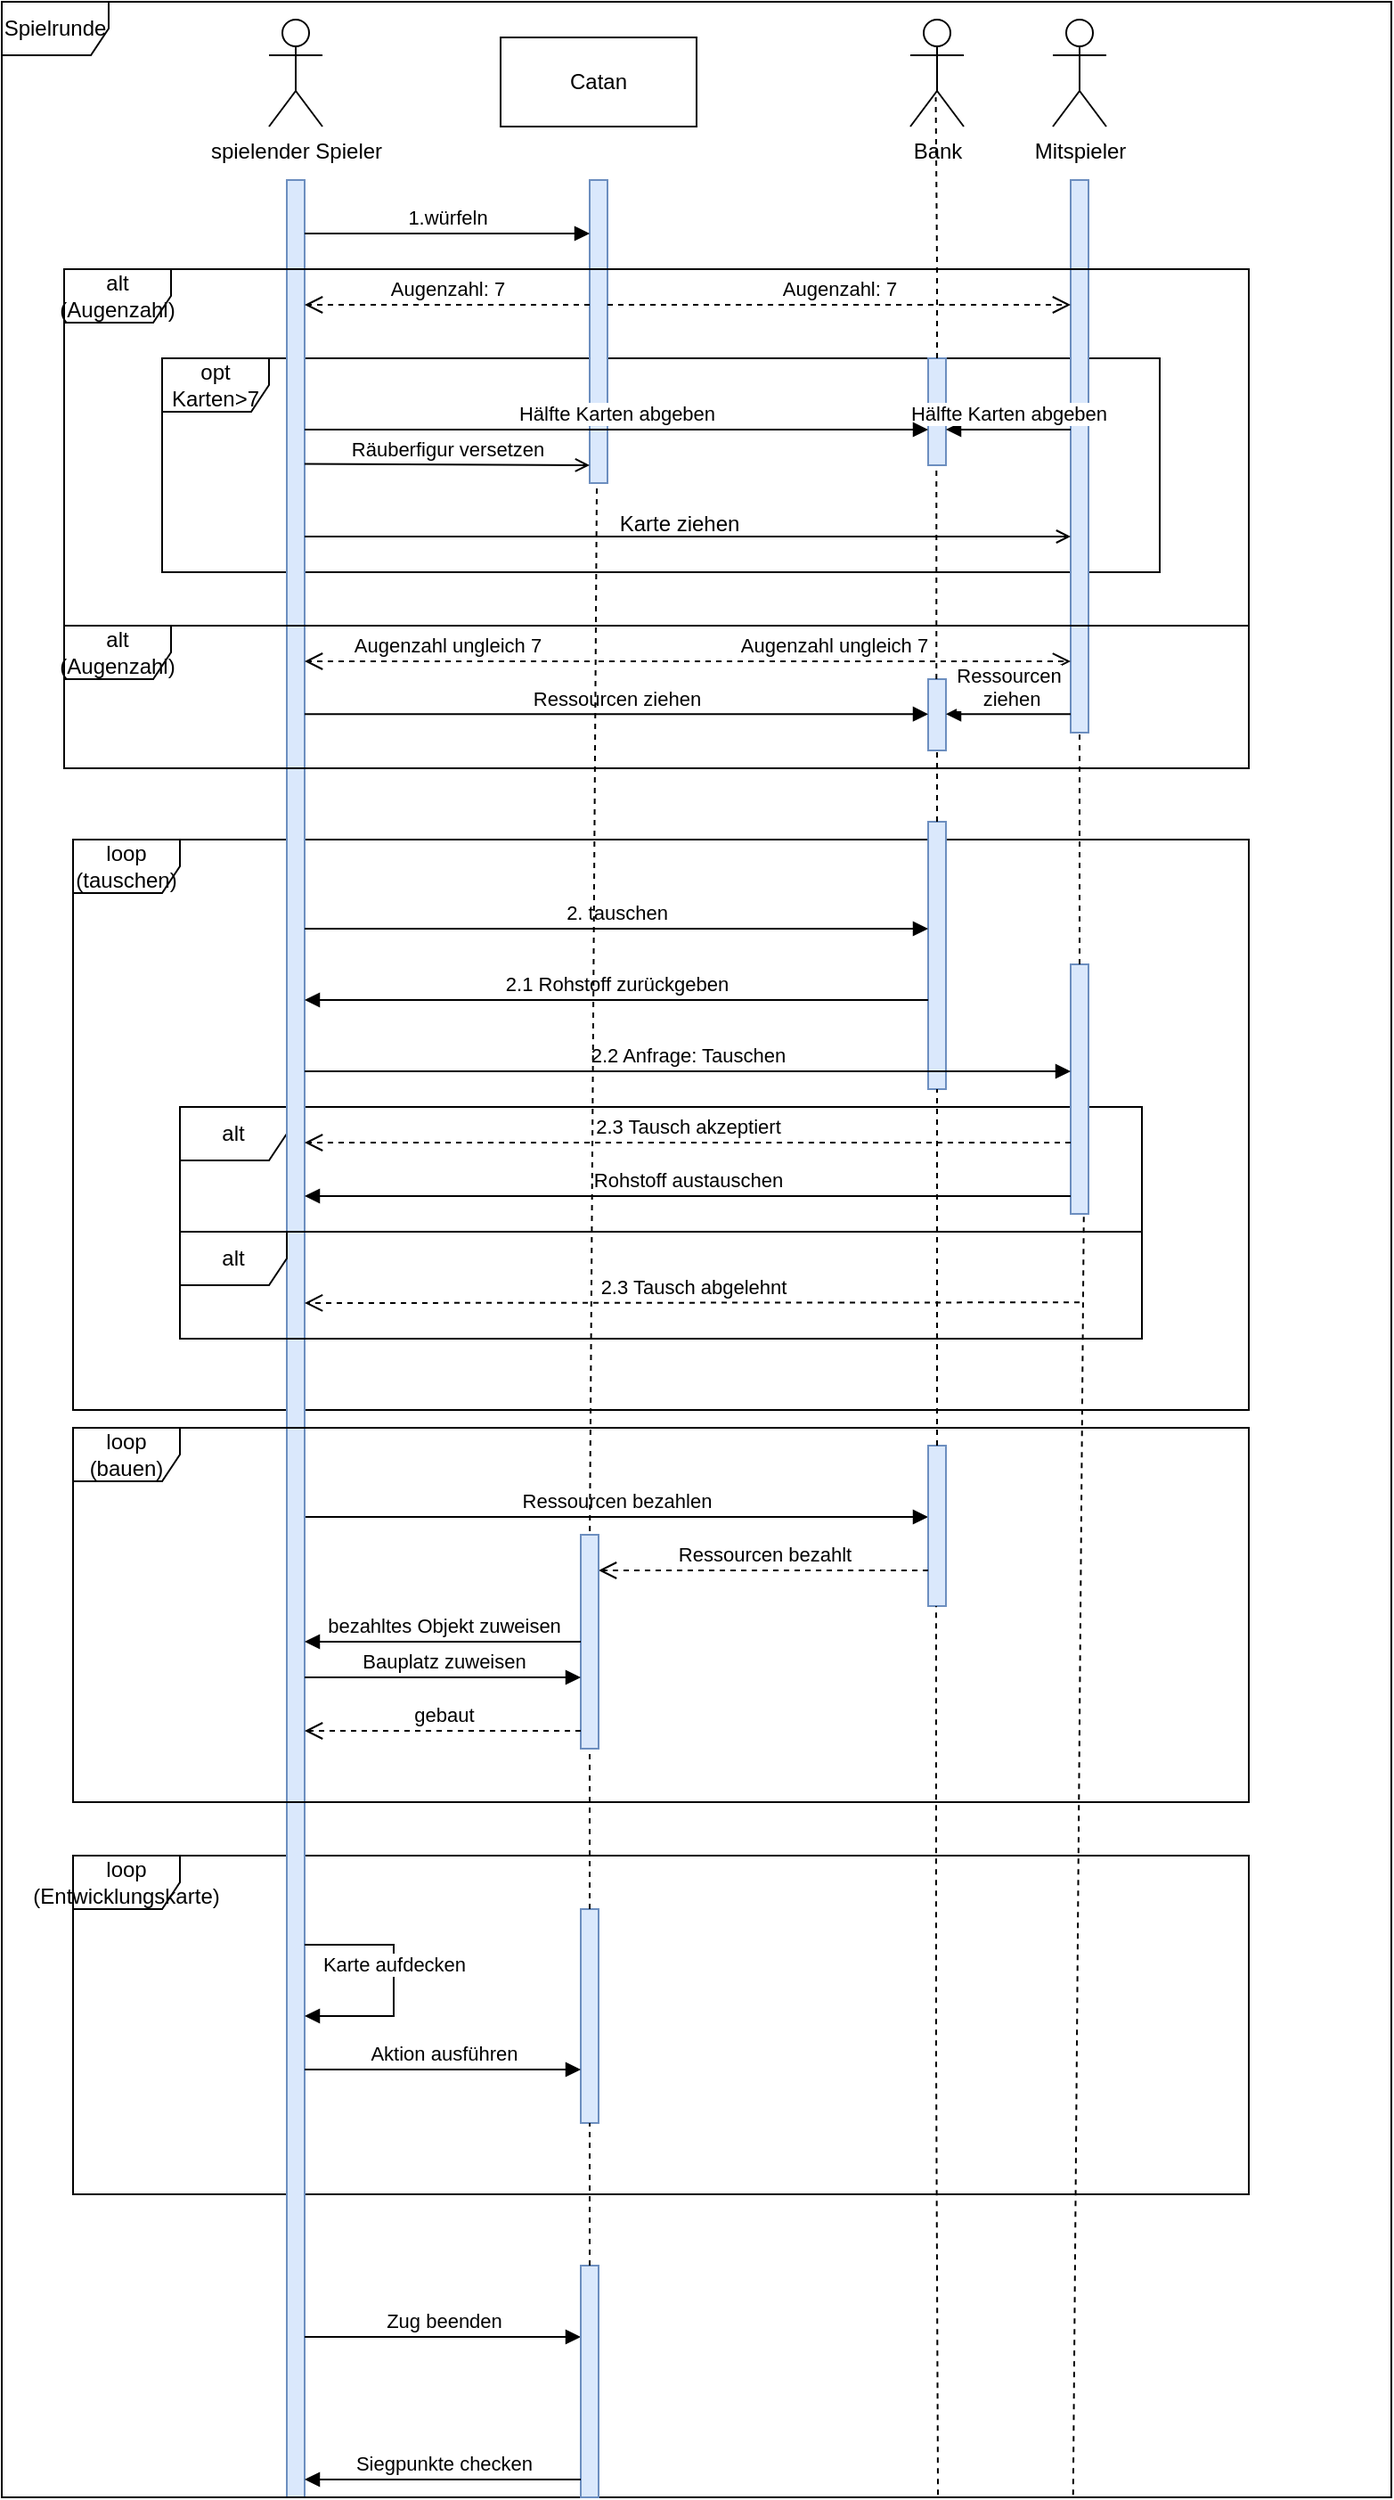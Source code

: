 <mxfile version="22.1.0" type="device">
  <diagram name="Page-1" id="2YBvvXClWsGukQMizWep">
    <mxGraphModel dx="1235" dy="628" grid="1" gridSize="10" guides="1" tooltips="1" connect="1" arrows="1" fold="1" page="1" pageScale="1" pageWidth="850" pageHeight="1100" math="0" shadow="0">
      <root>
        <mxCell id="0" />
        <mxCell id="1" parent="0" />
        <mxCell id="bg8sVhrmhCOxqNakyaFS-79" value="loop (Entwicklungskarte)" style="shape=umlFrame;whiteSpace=wrap;html=1;pointerEvents=0;" vertex="1" parent="1">
          <mxGeometry x="60" y="1050" width="660" height="190" as="geometry" />
        </mxCell>
        <mxCell id="bg8sVhrmhCOxqNakyaFS-25" value="" style="endArrow=none;dashed=1;html=1;rounded=0;entryX=0.479;entryY=1.002;entryDx=0;entryDy=0;entryPerimeter=0;exitX=0.771;exitY=0.999;exitDx=0;exitDy=0;exitPerimeter=0;" edge="1" parent="1" source="bg8sVhrmhCOxqNakyaFS-10">
          <mxGeometry width="50" height="50" relative="1" as="geometry">
            <mxPoint x="622.6" y="1209.72" as="sourcePoint" />
            <mxPoint x="627.39" y="690" as="targetPoint" />
          </mxGeometry>
        </mxCell>
        <mxCell id="bg8sVhrmhCOxqNakyaFS-69" value="Ressourcen bezahlen" style="html=1;verticalAlign=bottom;endArrow=block;curved=0;rounded=0;" edge="1" parent="1" target="bg8sVhrmhCOxqNakyaFS-70">
          <mxGeometry width="80" relative="1" as="geometry">
            <mxPoint x="190" y="860" as="sourcePoint" />
            <mxPoint x="360" y="860" as="targetPoint" />
          </mxGeometry>
        </mxCell>
        <mxCell id="bg8sVhrmhCOxqNakyaFS-58" value="" style="html=1;points=[[0,0,0,0,5],[0,1,0,0,-5],[1,0,0,0,5],[1,1,0,0,-5]];perimeter=orthogonalPerimeter;outlineConnect=0;targetShapes=umlLifeline;portConstraint=eastwest;newEdgeStyle={&quot;curved&quot;:0,&quot;rounded&quot;:0};fillColor=#dae8fc;strokeColor=#6c8ebf;" vertex="1" parent="1">
          <mxGeometry x="540" y="390" width="10" height="40" as="geometry" />
        </mxCell>
        <mxCell id="bg8sVhrmhCOxqNakyaFS-35" value="opt&lt;br&gt;Karten&amp;gt;7" style="shape=umlFrame;whiteSpace=wrap;html=1;pointerEvents=0;" vertex="1" parent="1">
          <mxGeometry x="110" y="210" width="560" height="120" as="geometry" />
        </mxCell>
        <mxCell id="bg8sVhrmhCOxqNakyaFS-39" value="" style="html=1;points=[[0,0,0,0,5],[0,1,0,0,-5],[1,0,0,0,5],[1,1,0,0,-5]];perimeter=orthogonalPerimeter;outlineConnect=0;targetShapes=umlLifeline;portConstraint=eastwest;newEdgeStyle={&quot;curved&quot;:0,&quot;rounded&quot;:0};fillColor=#dae8fc;strokeColor=#6c8ebf;" vertex="1" parent="1">
          <mxGeometry x="540" y="210" width="10" height="60" as="geometry" />
        </mxCell>
        <mxCell id="bg8sVhrmhCOxqNakyaFS-21" value="alt" style="shape=umlFrame;whiteSpace=wrap;html=1;pointerEvents=0;" vertex="1" parent="1">
          <mxGeometry x="120" y="630" width="540" height="70" as="geometry" />
        </mxCell>
        <mxCell id="bg8sVhrmhCOxqNakyaFS-3" value="loop (tauschen)" style="shape=umlFrame;whiteSpace=wrap;html=1;pointerEvents=0;" vertex="1" parent="1">
          <mxGeometry x="60" y="480" width="660" height="320" as="geometry" />
        </mxCell>
        <mxCell id="bg8sVhrmhCOxqNakyaFS-4" value="spielender Spieler" style="shape=umlActor;verticalLabelPosition=bottom;verticalAlign=top;html=1;" vertex="1" parent="1">
          <mxGeometry x="170" y="20" width="30" height="60" as="geometry" />
        </mxCell>
        <mxCell id="bg8sVhrmhCOxqNakyaFS-5" value="Bank" style="shape=umlActor;verticalLabelPosition=bottom;verticalAlign=top;html=1;" vertex="1" parent="1">
          <mxGeometry x="530" y="20" width="30" height="60" as="geometry" />
        </mxCell>
        <mxCell id="bg8sVhrmhCOxqNakyaFS-11" value="Mitspieler" style="shape=umlActor;verticalLabelPosition=bottom;verticalAlign=top;html=1;" vertex="1" parent="1">
          <mxGeometry x="610" y="20" width="30" height="60" as="geometry" />
        </mxCell>
        <mxCell id="bg8sVhrmhCOxqNakyaFS-12" value="" style="html=1;points=[[0,0,0,0,5],[0,1,0,0,-5],[1,0,0,0,5],[1,1,0,0,-5]];perimeter=orthogonalPerimeter;outlineConnect=0;targetShapes=umlLifeline;portConstraint=eastwest;newEdgeStyle={&quot;curved&quot;:0,&quot;rounded&quot;:0};fillColor=#dae8fc;strokeColor=#6c8ebf;" vertex="1" parent="1">
          <mxGeometry x="180" y="110" width="10" height="1300" as="geometry" />
        </mxCell>
        <mxCell id="bg8sVhrmhCOxqNakyaFS-13" value="" style="html=1;points=[[0,0,0,0,5],[0,1,0,0,-5],[1,0,0,0,5],[1,1,0,0,-5]];perimeter=orthogonalPerimeter;outlineConnect=0;targetShapes=umlLifeline;portConstraint=eastwest;newEdgeStyle={&quot;curved&quot;:0,&quot;rounded&quot;:0};fillColor=#dae8fc;strokeColor=#6c8ebf;" vertex="1" parent="1">
          <mxGeometry x="620" y="550" width="10" height="140" as="geometry" />
        </mxCell>
        <mxCell id="bg8sVhrmhCOxqNakyaFS-14" value="" style="html=1;points=[[0,0,0,0,5],[0,1,0,0,-5],[1,0,0,0,5],[1,1,0,0,-5]];perimeter=orthogonalPerimeter;outlineConnect=0;targetShapes=umlLifeline;portConstraint=eastwest;newEdgeStyle={&quot;curved&quot;:0,&quot;rounded&quot;:0};fillColor=#dae8fc;strokeColor=#6c8ebf;" vertex="1" parent="1">
          <mxGeometry x="540" y="470" width="10" height="150" as="geometry" />
        </mxCell>
        <mxCell id="bg8sVhrmhCOxqNakyaFS-16" value="Catan" style="html=1;whiteSpace=wrap;" vertex="1" parent="1">
          <mxGeometry x="300" y="30" width="110" height="50" as="geometry" />
        </mxCell>
        <mxCell id="bg8sVhrmhCOxqNakyaFS-17" value="" style="html=1;points=[[0,0,0,0,5],[0,1,0,0,-5],[1,0,0,0,5],[1,1,0,0,-5]];perimeter=orthogonalPerimeter;outlineConnect=0;targetShapes=umlLifeline;portConstraint=eastwest;newEdgeStyle={&quot;curved&quot;:0,&quot;rounded&quot;:0};fillColor=#dae8fc;strokeColor=#6c8ebf;" vertex="1" parent="1">
          <mxGeometry x="350" y="110" width="10" height="170" as="geometry" />
        </mxCell>
        <mxCell id="bg8sVhrmhCOxqNakyaFS-18" value="2. tauschen" style="html=1;verticalAlign=bottom;endArrow=block;curved=0;rounded=0;" edge="1" parent="1" target="bg8sVhrmhCOxqNakyaFS-14">
          <mxGeometry width="80" relative="1" as="geometry">
            <mxPoint x="190" y="530" as="sourcePoint" />
            <mxPoint x="270" y="530" as="targetPoint" />
          </mxGeometry>
        </mxCell>
        <mxCell id="bg8sVhrmhCOxqNakyaFS-19" value="2.1 Rohstoff zurückgeben" style="html=1;verticalAlign=bottom;endArrow=block;curved=0;rounded=0;" edge="1" parent="1">
          <mxGeometry width="80" relative="1" as="geometry">
            <mxPoint x="540" y="570.0" as="sourcePoint" />
            <mxPoint x="190" y="570.0" as="targetPoint" />
            <Array as="points">
              <mxPoint x="510" y="570" />
            </Array>
          </mxGeometry>
        </mxCell>
        <mxCell id="bg8sVhrmhCOxqNakyaFS-20" value="2.2 Anfrage: Tauschen" style="html=1;verticalAlign=bottom;endArrow=block;curved=0;rounded=0;" edge="1" parent="1" target="bg8sVhrmhCOxqNakyaFS-13">
          <mxGeometry width="80" relative="1" as="geometry">
            <mxPoint x="190" y="610" as="sourcePoint" />
            <mxPoint x="270" y="610" as="targetPoint" />
            <Array as="points">
              <mxPoint x="480" y="610" />
            </Array>
          </mxGeometry>
        </mxCell>
        <mxCell id="bg8sVhrmhCOxqNakyaFS-22" value="alt" style="shape=umlFrame;whiteSpace=wrap;html=1;pointerEvents=0;" vertex="1" parent="1">
          <mxGeometry x="120" y="700" width="540" height="60" as="geometry" />
        </mxCell>
        <mxCell id="bg8sVhrmhCOxqNakyaFS-24" value="2.3 Tausch akzeptiert" style="html=1;verticalAlign=bottom;endArrow=open;dashed=1;endSize=8;curved=0;rounded=0;" edge="1" parent="1">
          <mxGeometry relative="1" as="geometry">
            <mxPoint x="620" y="650" as="sourcePoint" />
            <mxPoint x="190" y="650" as="targetPoint" />
          </mxGeometry>
        </mxCell>
        <mxCell id="bg8sVhrmhCOxqNakyaFS-26" value="2.3 Tausch abgelehnt" style="html=1;verticalAlign=bottom;endArrow=open;dashed=1;endSize=8;curved=0;rounded=0;" edge="1" parent="1">
          <mxGeometry relative="1" as="geometry">
            <mxPoint x="625" y="739.63" as="sourcePoint" />
            <mxPoint x="190" y="740" as="targetPoint" />
          </mxGeometry>
        </mxCell>
        <mxCell id="bg8sVhrmhCOxqNakyaFS-29" value="1.würfeln" style="html=1;verticalAlign=bottom;endArrow=block;curved=0;rounded=0;" edge="1" parent="1" target="bg8sVhrmhCOxqNakyaFS-17">
          <mxGeometry width="80" relative="1" as="geometry">
            <mxPoint x="190" y="140" as="sourcePoint" />
            <mxPoint x="270" y="140" as="targetPoint" />
          </mxGeometry>
        </mxCell>
        <mxCell id="bg8sVhrmhCOxqNakyaFS-32" value="Augenzahl: 7" style="html=1;verticalAlign=bottom;endArrow=open;dashed=1;endSize=8;curved=0;rounded=0;" edge="1" parent="1" source="bg8sVhrmhCOxqNakyaFS-17" target="bg8sVhrmhCOxqNakyaFS-12">
          <mxGeometry relative="1" as="geometry">
            <mxPoint x="270" y="170" as="sourcePoint" />
            <mxPoint x="190" y="170" as="targetPoint" />
            <Array as="points">
              <mxPoint x="270" y="180" />
            </Array>
          </mxGeometry>
        </mxCell>
        <mxCell id="bg8sVhrmhCOxqNakyaFS-34" value="" style="html=1;points=[[0,0,0,0,5],[0,1,0,0,-5],[1,0,0,0,5],[1,1,0,0,-5]];perimeter=orthogonalPerimeter;outlineConnect=0;targetShapes=umlLifeline;portConstraint=eastwest;newEdgeStyle={&quot;curved&quot;:0,&quot;rounded&quot;:0};fillColor=#dae8fc;strokeColor=#6c8ebf;" vertex="1" parent="1">
          <mxGeometry x="620" y="110" width="10" height="310" as="geometry" />
        </mxCell>
        <mxCell id="bg8sVhrmhCOxqNakyaFS-40" value="Hälfte Karten abgeben" style="html=1;verticalAlign=bottom;endArrow=block;curved=0;rounded=0;" edge="1" parent="1" target="bg8sVhrmhCOxqNakyaFS-39">
          <mxGeometry width="80" relative="1" as="geometry">
            <mxPoint x="620" y="250" as="sourcePoint" />
            <mxPoint x="700" y="250" as="targetPoint" />
          </mxGeometry>
        </mxCell>
        <mxCell id="bg8sVhrmhCOxqNakyaFS-49" value="Augenzahl: 7" style="html=1;verticalAlign=bottom;endArrow=open;dashed=1;endSize=8;curved=0;rounded=0;" edge="1" parent="1" source="bg8sVhrmhCOxqNakyaFS-17" target="bg8sVhrmhCOxqNakyaFS-34">
          <mxGeometry relative="1" as="geometry">
            <mxPoint x="360" y="184.64" as="sourcePoint" />
            <mxPoint x="620" y="184.64" as="targetPoint" />
            <Array as="points">
              <mxPoint x="490" y="180" />
            </Array>
          </mxGeometry>
        </mxCell>
        <mxCell id="bg8sVhrmhCOxqNakyaFS-50" value="Hälfte Karten abgeben" style="html=1;verticalAlign=bottom;endArrow=block;curved=0;rounded=0;" edge="1" parent="1">
          <mxGeometry width="80" relative="1" as="geometry">
            <mxPoint x="190" y="250" as="sourcePoint" />
            <mxPoint x="540" y="250" as="targetPoint" />
          </mxGeometry>
        </mxCell>
        <mxCell id="bg8sVhrmhCOxqNakyaFS-51" value="Räuberfigur versetzen" style="html=1;verticalAlign=bottom;endArrow=open;curved=0;rounded=0;endFill=0;" edge="1" parent="1">
          <mxGeometry width="80" relative="1" as="geometry">
            <mxPoint x="190" y="269.31" as="sourcePoint" />
            <mxPoint x="350" y="270" as="targetPoint" />
          </mxGeometry>
        </mxCell>
        <mxCell id="bg8sVhrmhCOxqNakyaFS-52" value="" style="endArrow=open;html=1;rounded=0;endFill=0;" edge="1" parent="1" source="bg8sVhrmhCOxqNakyaFS-12" target="bg8sVhrmhCOxqNakyaFS-34">
          <mxGeometry width="50" height="50" relative="1" as="geometry">
            <mxPoint x="190" y="320" as="sourcePoint" />
            <mxPoint x="240" y="270" as="targetPoint" />
            <Array as="points">
              <mxPoint x="410" y="310" />
            </Array>
          </mxGeometry>
        </mxCell>
        <mxCell id="bg8sVhrmhCOxqNakyaFS-53" value="Karte ziehen" style="text;html=1;align=center;verticalAlign=middle;resizable=0;points=[];autosize=1;strokeColor=none;fillColor=none;" vertex="1" parent="1">
          <mxGeometry x="355" y="288" width="90" height="30" as="geometry" />
        </mxCell>
        <mxCell id="bg8sVhrmhCOxqNakyaFS-54" value="Augenzahl ungleich 7" style="html=1;verticalAlign=bottom;endArrow=open;dashed=1;endSize=8;curved=0;rounded=0;" edge="1" parent="1">
          <mxGeometry relative="1" as="geometry">
            <mxPoint x="350" y="380" as="sourcePoint" />
            <mxPoint x="190" y="380" as="targetPoint" />
            <Array as="points">
              <mxPoint x="270" y="380" />
            </Array>
          </mxGeometry>
        </mxCell>
        <mxCell id="bg8sVhrmhCOxqNakyaFS-55" value="Augenzahl ungleich 7" style="html=1;verticalAlign=bottom;endArrow=open;dashed=1;endSize=8;curved=0;rounded=0;entryX=0;entryY=0.871;entryDx=0;entryDy=0;entryPerimeter=0;" edge="1" parent="1" target="bg8sVhrmhCOxqNakyaFS-34">
          <mxGeometry relative="1" as="geometry">
            <mxPoint x="355" y="380" as="sourcePoint" />
            <mxPoint x="615" y="380" as="targetPoint" />
            <Array as="points">
              <mxPoint x="475" y="380" />
            </Array>
          </mxGeometry>
        </mxCell>
        <mxCell id="bg8sVhrmhCOxqNakyaFS-56" value="Ressourcen ziehen" style="html=1;verticalAlign=bottom;endArrow=block;curved=0;rounded=0;" edge="1" parent="1">
          <mxGeometry width="80" relative="1" as="geometry">
            <mxPoint x="190" y="409.62" as="sourcePoint" />
            <mxPoint x="540" y="409.62" as="targetPoint" />
          </mxGeometry>
        </mxCell>
        <mxCell id="bg8sVhrmhCOxqNakyaFS-57" value="Ressourcen&lt;br&gt;&amp;nbsp;ziehen" style="html=1;verticalAlign=bottom;endArrow=block;curved=0;rounded=0;" edge="1" parent="1">
          <mxGeometry width="80" relative="1" as="geometry">
            <mxPoint x="620" y="409.62" as="sourcePoint" />
            <mxPoint x="550" y="409.62" as="targetPoint" />
          </mxGeometry>
        </mxCell>
        <mxCell id="bg8sVhrmhCOxqNakyaFS-60" value="alt (Augenzahl)" style="shape=umlFrame;whiteSpace=wrap;html=1;pointerEvents=0;" vertex="1" parent="1">
          <mxGeometry x="55" y="160" width="665" height="200" as="geometry" />
        </mxCell>
        <mxCell id="bg8sVhrmhCOxqNakyaFS-61" value="alt&lt;br&gt;(Augenzahl)" style="shape=umlFrame;whiteSpace=wrap;html=1;pointerEvents=0;" vertex="1" parent="1">
          <mxGeometry x="55" y="360" width="665" height="80" as="geometry" />
        </mxCell>
        <mxCell id="bg8sVhrmhCOxqNakyaFS-47" value="" style="endArrow=none;dashed=1;html=1;rounded=0;entryX=-0.011;entryY=-0.227;entryDx=0;entryDy=0;entryPerimeter=0;" edge="1" parent="1" target="bg8sVhrmhCOxqNakyaFS-53">
          <mxGeometry width="50" height="50" relative="1" as="geometry">
            <mxPoint x="350" y="880" as="sourcePoint" />
            <mxPoint x="350" y="330" as="targetPoint" />
          </mxGeometry>
        </mxCell>
        <mxCell id="bg8sVhrmhCOxqNakyaFS-67" value="Rohstoff austauschen" style="html=1;verticalAlign=bottom;endArrow=block;curved=0;rounded=0;" edge="1" parent="1" source="bg8sVhrmhCOxqNakyaFS-13">
          <mxGeometry width="80" relative="1" as="geometry">
            <mxPoint x="540" y="680.0" as="sourcePoint" />
            <mxPoint x="190" y="680.0" as="targetPoint" />
            <Array as="points">
              <mxPoint x="510" y="680" />
            </Array>
          </mxGeometry>
        </mxCell>
        <mxCell id="bg8sVhrmhCOxqNakyaFS-70" value="" style="html=1;points=[[0,0,0,0,5],[0,1,0,0,-5],[1,0,0,0,5],[1,1,0,0,-5]];perimeter=orthogonalPerimeter;outlineConnect=0;targetShapes=umlLifeline;portConstraint=eastwest;newEdgeStyle={&quot;curved&quot;:0,&quot;rounded&quot;:0};fillColor=#dae8fc;strokeColor=#6c8ebf;" vertex="1" parent="1">
          <mxGeometry x="540" y="820" width="10" height="90" as="geometry" />
        </mxCell>
        <mxCell id="bg8sVhrmhCOxqNakyaFS-71" value="Ressourcen bezahlt" style="html=1;verticalAlign=bottom;endArrow=open;dashed=1;endSize=8;curved=0;rounded=0;" edge="1" parent="1" target="bg8sVhrmhCOxqNakyaFS-72">
          <mxGeometry relative="1" as="geometry">
            <mxPoint x="540" y="890" as="sourcePoint" />
            <mxPoint x="460" y="890" as="targetPoint" />
          </mxGeometry>
        </mxCell>
        <mxCell id="bg8sVhrmhCOxqNakyaFS-72" value="" style="html=1;points=[[0,0,0,0,5],[0,1,0,0,-5],[1,0,0,0,5],[1,1,0,0,-5]];perimeter=orthogonalPerimeter;outlineConnect=0;targetShapes=umlLifeline;portConstraint=eastwest;newEdgeStyle={&quot;curved&quot;:0,&quot;rounded&quot;:0};fillColor=#dae8fc;strokeColor=#6c8ebf;" vertex="1" parent="1">
          <mxGeometry x="345" y="870" width="10" height="120" as="geometry" />
        </mxCell>
        <mxCell id="bg8sVhrmhCOxqNakyaFS-75" value="bezahltes Objekt zuweisen" style="html=1;verticalAlign=bottom;endArrow=block;curved=0;rounded=0;" edge="1" parent="1" source="bg8sVhrmhCOxqNakyaFS-72" target="bg8sVhrmhCOxqNakyaFS-12">
          <mxGeometry width="80" relative="1" as="geometry">
            <mxPoint x="280" y="910" as="sourcePoint" />
            <mxPoint x="360" y="910" as="targetPoint" />
          </mxGeometry>
        </mxCell>
        <mxCell id="bg8sVhrmhCOxqNakyaFS-77" value="Bauplatz zuweisen" style="html=1;verticalAlign=bottom;endArrow=block;curved=0;rounded=0;" edge="1" parent="1" source="bg8sVhrmhCOxqNakyaFS-12" target="bg8sVhrmhCOxqNakyaFS-72">
          <mxGeometry width="80" relative="1" as="geometry">
            <mxPoint x="375" y="1000" as="sourcePoint" />
            <mxPoint x="220" y="1000" as="targetPoint" />
            <Array as="points">
              <mxPoint x="280" y="950" />
            </Array>
          </mxGeometry>
        </mxCell>
        <mxCell id="bg8sVhrmhCOxqNakyaFS-78" value="loop (bauen)" style="shape=umlFrame;whiteSpace=wrap;html=1;pointerEvents=0;" vertex="1" parent="1">
          <mxGeometry x="60" y="810" width="660" height="210" as="geometry" />
        </mxCell>
        <mxCell id="bg8sVhrmhCOxqNakyaFS-80" value="gebaut" style="html=1;verticalAlign=bottom;endArrow=open;dashed=1;endSize=8;curved=0;rounded=0;" edge="1" parent="1">
          <mxGeometry relative="1" as="geometry">
            <mxPoint x="345" y="980" as="sourcePoint" />
            <mxPoint x="190" y="980" as="targetPoint" />
          </mxGeometry>
        </mxCell>
        <mxCell id="bg8sVhrmhCOxqNakyaFS-10" value="Spielrunde" style="shape=umlFrame;whiteSpace=wrap;html=1;pointerEvents=0;" vertex="1" parent="1">
          <mxGeometry x="20" y="10" width="780" height="1400" as="geometry" />
        </mxCell>
        <mxCell id="bg8sVhrmhCOxqNakyaFS-84" value="Karte aufdecken" style="html=1;verticalAlign=bottom;endArrow=block;curved=0;rounded=0;" edge="1" parent="1" target="bg8sVhrmhCOxqNakyaFS-12">
          <mxGeometry width="80" relative="1" as="geometry">
            <mxPoint x="190" y="1100" as="sourcePoint" />
            <mxPoint x="270" y="1100" as="targetPoint" />
            <Array as="points">
              <mxPoint x="240" y="1100" />
              <mxPoint x="240" y="1140" />
              <mxPoint x="220" y="1140" />
            </Array>
          </mxGeometry>
        </mxCell>
        <mxCell id="bg8sVhrmhCOxqNakyaFS-85" value="" style="html=1;points=[[0,0,0,0,5],[0,1,0,0,-5],[1,0,0,0,5],[1,1,0,0,-5]];perimeter=orthogonalPerimeter;outlineConnect=0;targetShapes=umlLifeline;portConstraint=eastwest;newEdgeStyle={&quot;curved&quot;:0,&quot;rounded&quot;:0};fillColor=#dae8fc;strokeColor=#6c8ebf;" vertex="1" parent="1">
          <mxGeometry x="345" y="1080" width="10" height="120" as="geometry" />
        </mxCell>
        <mxCell id="bg8sVhrmhCOxqNakyaFS-86" value="Aktion ausführen" style="html=1;verticalAlign=bottom;endArrow=block;curved=0;rounded=0;" edge="1" parent="1" target="bg8sVhrmhCOxqNakyaFS-85">
          <mxGeometry width="80" relative="1" as="geometry">
            <mxPoint x="190" y="1170" as="sourcePoint" />
            <mxPoint x="270" y="1170" as="targetPoint" />
          </mxGeometry>
        </mxCell>
        <mxCell id="bg8sVhrmhCOxqNakyaFS-87" value="Zug beenden" style="html=1;verticalAlign=bottom;endArrow=block;curved=0;rounded=0;" edge="1" parent="1" target="bg8sVhrmhCOxqNakyaFS-88">
          <mxGeometry width="80" relative="1" as="geometry">
            <mxPoint x="190" y="1320" as="sourcePoint" />
            <mxPoint x="270" y="1320" as="targetPoint" />
          </mxGeometry>
        </mxCell>
        <mxCell id="bg8sVhrmhCOxqNakyaFS-88" value="" style="html=1;points=[[0,0,0,0,5],[0,1,0,0,-5],[1,0,0,0,5],[1,1,0,0,-5]];perimeter=orthogonalPerimeter;outlineConnect=0;targetShapes=umlLifeline;portConstraint=eastwest;newEdgeStyle={&quot;curved&quot;:0,&quot;rounded&quot;:0};fillColor=#dae8fc;strokeColor=#6c8ebf;" vertex="1" parent="1">
          <mxGeometry x="345" y="1280" width="10" height="130" as="geometry" />
        </mxCell>
        <mxCell id="bg8sVhrmhCOxqNakyaFS-89" value="Siegpunkte checken" style="html=1;verticalAlign=bottom;endArrow=block;curved=0;rounded=0;" edge="1" parent="1" source="bg8sVhrmhCOxqNakyaFS-88" target="bg8sVhrmhCOxqNakyaFS-12">
          <mxGeometry width="80" relative="1" as="geometry">
            <mxPoint x="240" y="1410" as="sourcePoint" />
            <mxPoint x="320" y="1410" as="targetPoint" />
            <Array as="points">
              <mxPoint x="270" y="1400" />
            </Array>
          </mxGeometry>
        </mxCell>
        <mxCell id="bg8sVhrmhCOxqNakyaFS-90" value="" style="endArrow=none;dashed=1;html=1;rounded=0;" edge="1" parent="1" source="bg8sVhrmhCOxqNakyaFS-88">
          <mxGeometry width="50" height="50" relative="1" as="geometry">
            <mxPoint x="300" y="1250" as="sourcePoint" />
            <mxPoint x="350" y="1200" as="targetPoint" />
          </mxGeometry>
        </mxCell>
        <mxCell id="bg8sVhrmhCOxqNakyaFS-91" value="" style="endArrow=none;dashed=1;html=1;rounded=0;" edge="1" parent="1" source="bg8sVhrmhCOxqNakyaFS-85">
          <mxGeometry width="50" height="50" relative="1" as="geometry">
            <mxPoint x="300" y="1040" as="sourcePoint" />
            <mxPoint x="350" y="990" as="targetPoint" />
          </mxGeometry>
        </mxCell>
        <mxCell id="bg8sVhrmhCOxqNakyaFS-93" value="" style="endArrow=none;dashed=1;html=1;rounded=0;" edge="1" parent="1">
          <mxGeometry width="50" height="50" relative="1" as="geometry">
            <mxPoint x="544.64" y="390" as="sourcePoint" />
            <mxPoint x="544.64" y="270" as="targetPoint" />
          </mxGeometry>
        </mxCell>
        <mxCell id="bg8sVhrmhCOxqNakyaFS-94" value="" style="endArrow=none;dashed=1;html=1;rounded=0;entryX=0.476;entryY=0.726;entryDx=0;entryDy=0;entryPerimeter=0;" edge="1" parent="1" source="bg8sVhrmhCOxqNakyaFS-39" target="bg8sVhrmhCOxqNakyaFS-5">
          <mxGeometry width="50" height="50" relative="1" as="geometry">
            <mxPoint x="500" y="160" as="sourcePoint" />
            <mxPoint x="550" y="110" as="targetPoint" />
            <Array as="points">
              <mxPoint x="545" y="160" />
            </Array>
          </mxGeometry>
        </mxCell>
        <mxCell id="bg8sVhrmhCOxqNakyaFS-98" value="" style="endArrow=none;dashed=1;html=1;rounded=0;exitX=0.668;exitY=0.999;exitDx=0;exitDy=0;exitPerimeter=0;" edge="1" parent="1">
          <mxGeometry width="50" height="50" relative="1" as="geometry">
            <mxPoint x="545.52" y="1408.6" as="sourcePoint" />
            <mxPoint x="544.48" y="910" as="targetPoint" />
            <Array as="points">
              <mxPoint x="544.48" y="1160" />
            </Array>
          </mxGeometry>
        </mxCell>
        <mxCell id="bg8sVhrmhCOxqNakyaFS-96" value="" style="endArrow=none;dashed=1;html=1;rounded=0;" edge="1" parent="1" source="bg8sVhrmhCOxqNakyaFS-14" target="bg8sVhrmhCOxqNakyaFS-58">
          <mxGeometry width="50" height="50" relative="1" as="geometry">
            <mxPoint x="500" y="480" as="sourcePoint" />
            <mxPoint x="550" y="430" as="targetPoint" />
            <Array as="points">
              <mxPoint x="545" y="450" />
            </Array>
          </mxGeometry>
        </mxCell>
        <mxCell id="bg8sVhrmhCOxqNakyaFS-97" value="" style="endArrow=none;dashed=1;html=1;rounded=0;" edge="1" parent="1" source="bg8sVhrmhCOxqNakyaFS-70" target="bg8sVhrmhCOxqNakyaFS-14">
          <mxGeometry width="50" height="50" relative="1" as="geometry">
            <mxPoint x="500" y="670" as="sourcePoint" />
            <mxPoint x="550" y="620" as="targetPoint" />
          </mxGeometry>
        </mxCell>
        <mxCell id="bg8sVhrmhCOxqNakyaFS-99" value="" style="endArrow=none;dashed=1;html=1;rounded=0;" edge="1" parent="1" source="bg8sVhrmhCOxqNakyaFS-13" target="bg8sVhrmhCOxqNakyaFS-34">
          <mxGeometry width="50" height="50" relative="1" as="geometry">
            <mxPoint x="580" y="480" as="sourcePoint" />
            <mxPoint x="630" y="430" as="targetPoint" />
          </mxGeometry>
        </mxCell>
      </root>
    </mxGraphModel>
  </diagram>
</mxfile>
